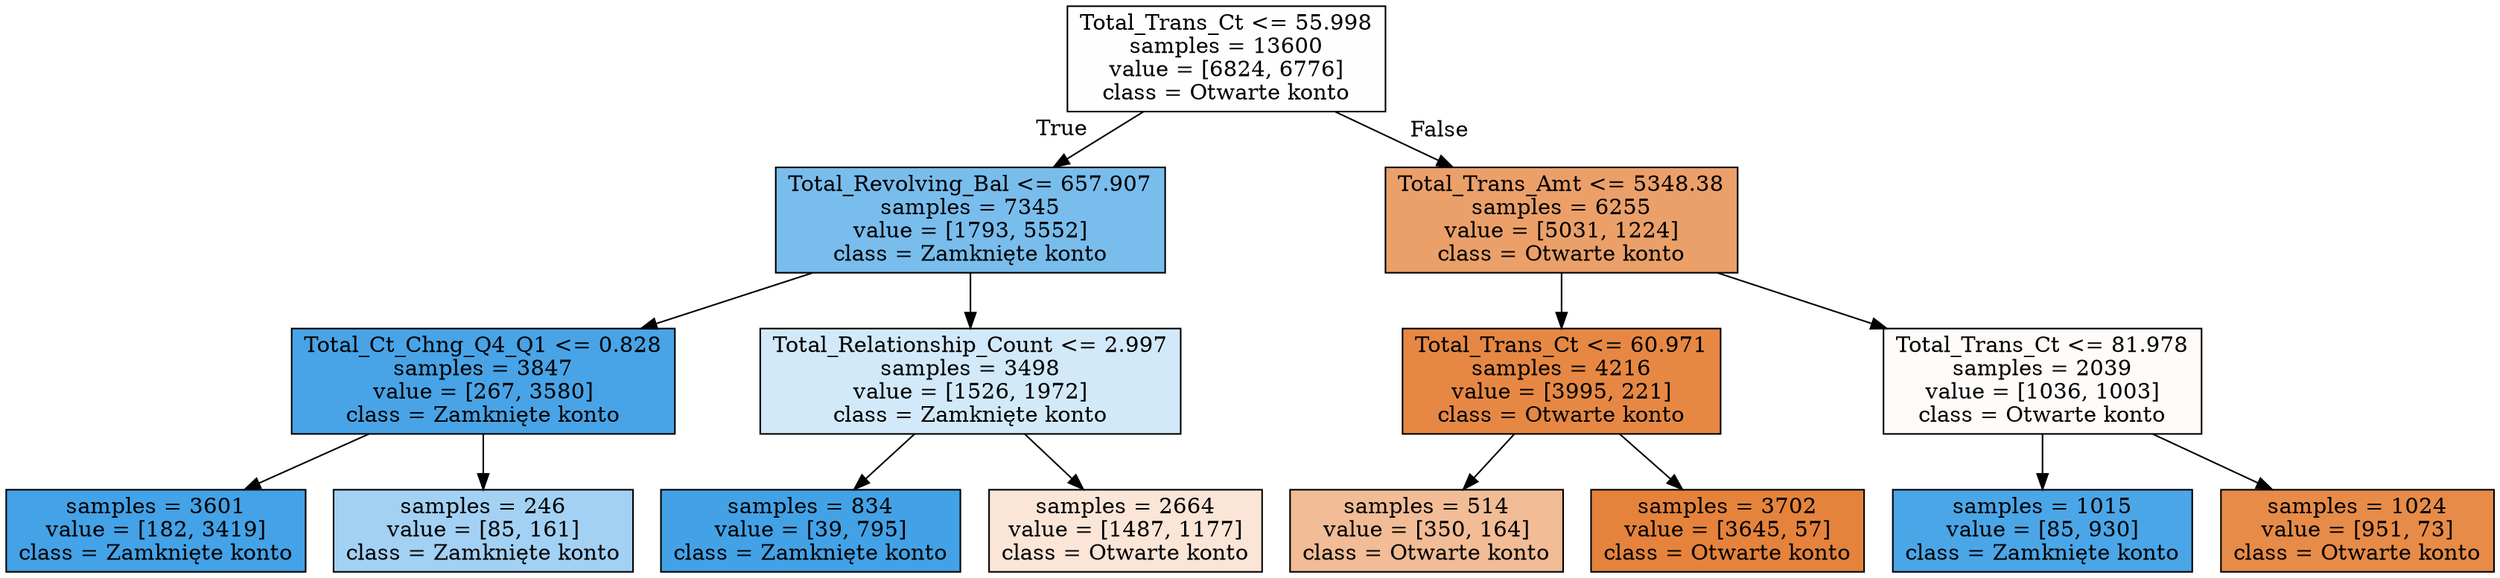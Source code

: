 digraph Tree {
node [shape=box, style="filled", color="black"] ;
0 [label="Total_Trans_Ct <= 55.998\nsamples = 13600\nvalue = [6824, 6776]\nclass = Otwarte konto", fillcolor="#fffefe"] ;
1 [label="Total_Revolving_Bal <= 657.907\nsamples = 7345\nvalue = [1793, 5552]\nclass = Zamknięte konto", fillcolor="#79bded"] ;
0 -> 1 [labeldistance=2.5, labelangle=45, headlabel="True"] ;
2 [label="Total_Ct_Chng_Q4_Q1 <= 0.828\nsamples = 3847\nvalue = [267, 3580]\nclass = Zamknięte konto", fillcolor="#48a4e7"] ;
1 -> 2 ;
3 [label="samples = 3601\nvalue = [182, 3419]\nclass = Zamknięte konto", fillcolor="#44a2e6"] ;
2 -> 3 ;
4 [label="samples = 246\nvalue = [85, 161]\nclass = Zamknięte konto", fillcolor="#a2d1f3"] ;
2 -> 4 ;
5 [label="Total_Relationship_Count <= 2.997\nsamples = 3498\nvalue = [1526, 1972]\nclass = Zamknięte konto", fillcolor="#d2e9f9"] ;
1 -> 5 ;
6 [label="samples = 834\nvalue = [39, 795]\nclass = Zamknięte konto", fillcolor="#43a2e6"] ;
5 -> 6 ;
7 [label="samples = 2664\nvalue = [1487, 1177]\nclass = Otwarte konto", fillcolor="#fae5d6"] ;
5 -> 7 ;
8 [label="Total_Trans_Amt <= 5348.38\nsamples = 6255\nvalue = [5031, 1224]\nclass = Otwarte konto", fillcolor="#eba069"] ;
0 -> 8 [labeldistance=2.5, labelangle=-45, headlabel="False"] ;
9 [label="Total_Trans_Ct <= 60.971\nsamples = 4216\nvalue = [3995, 221]\nclass = Otwarte konto", fillcolor="#e68844"] ;
8 -> 9 ;
10 [label="samples = 514\nvalue = [350, 164]\nclass = Otwarte konto", fillcolor="#f1bc96"] ;
9 -> 10 ;
11 [label="samples = 3702\nvalue = [3645, 57]\nclass = Otwarte konto", fillcolor="#e5833c"] ;
9 -> 11 ;
12 [label="Total_Trans_Ct <= 81.978\nsamples = 2039\nvalue = [1036, 1003]\nclass = Otwarte konto", fillcolor="#fefbf9"] ;
8 -> 12 ;
13 [label="samples = 1015\nvalue = [85, 930]\nclass = Zamknięte konto", fillcolor="#4ba6e7"] ;
12 -> 13 ;
14 [label="samples = 1024\nvalue = [951, 73]\nclass = Otwarte konto", fillcolor="#e78b48"] ;
12 -> 14 ;
}